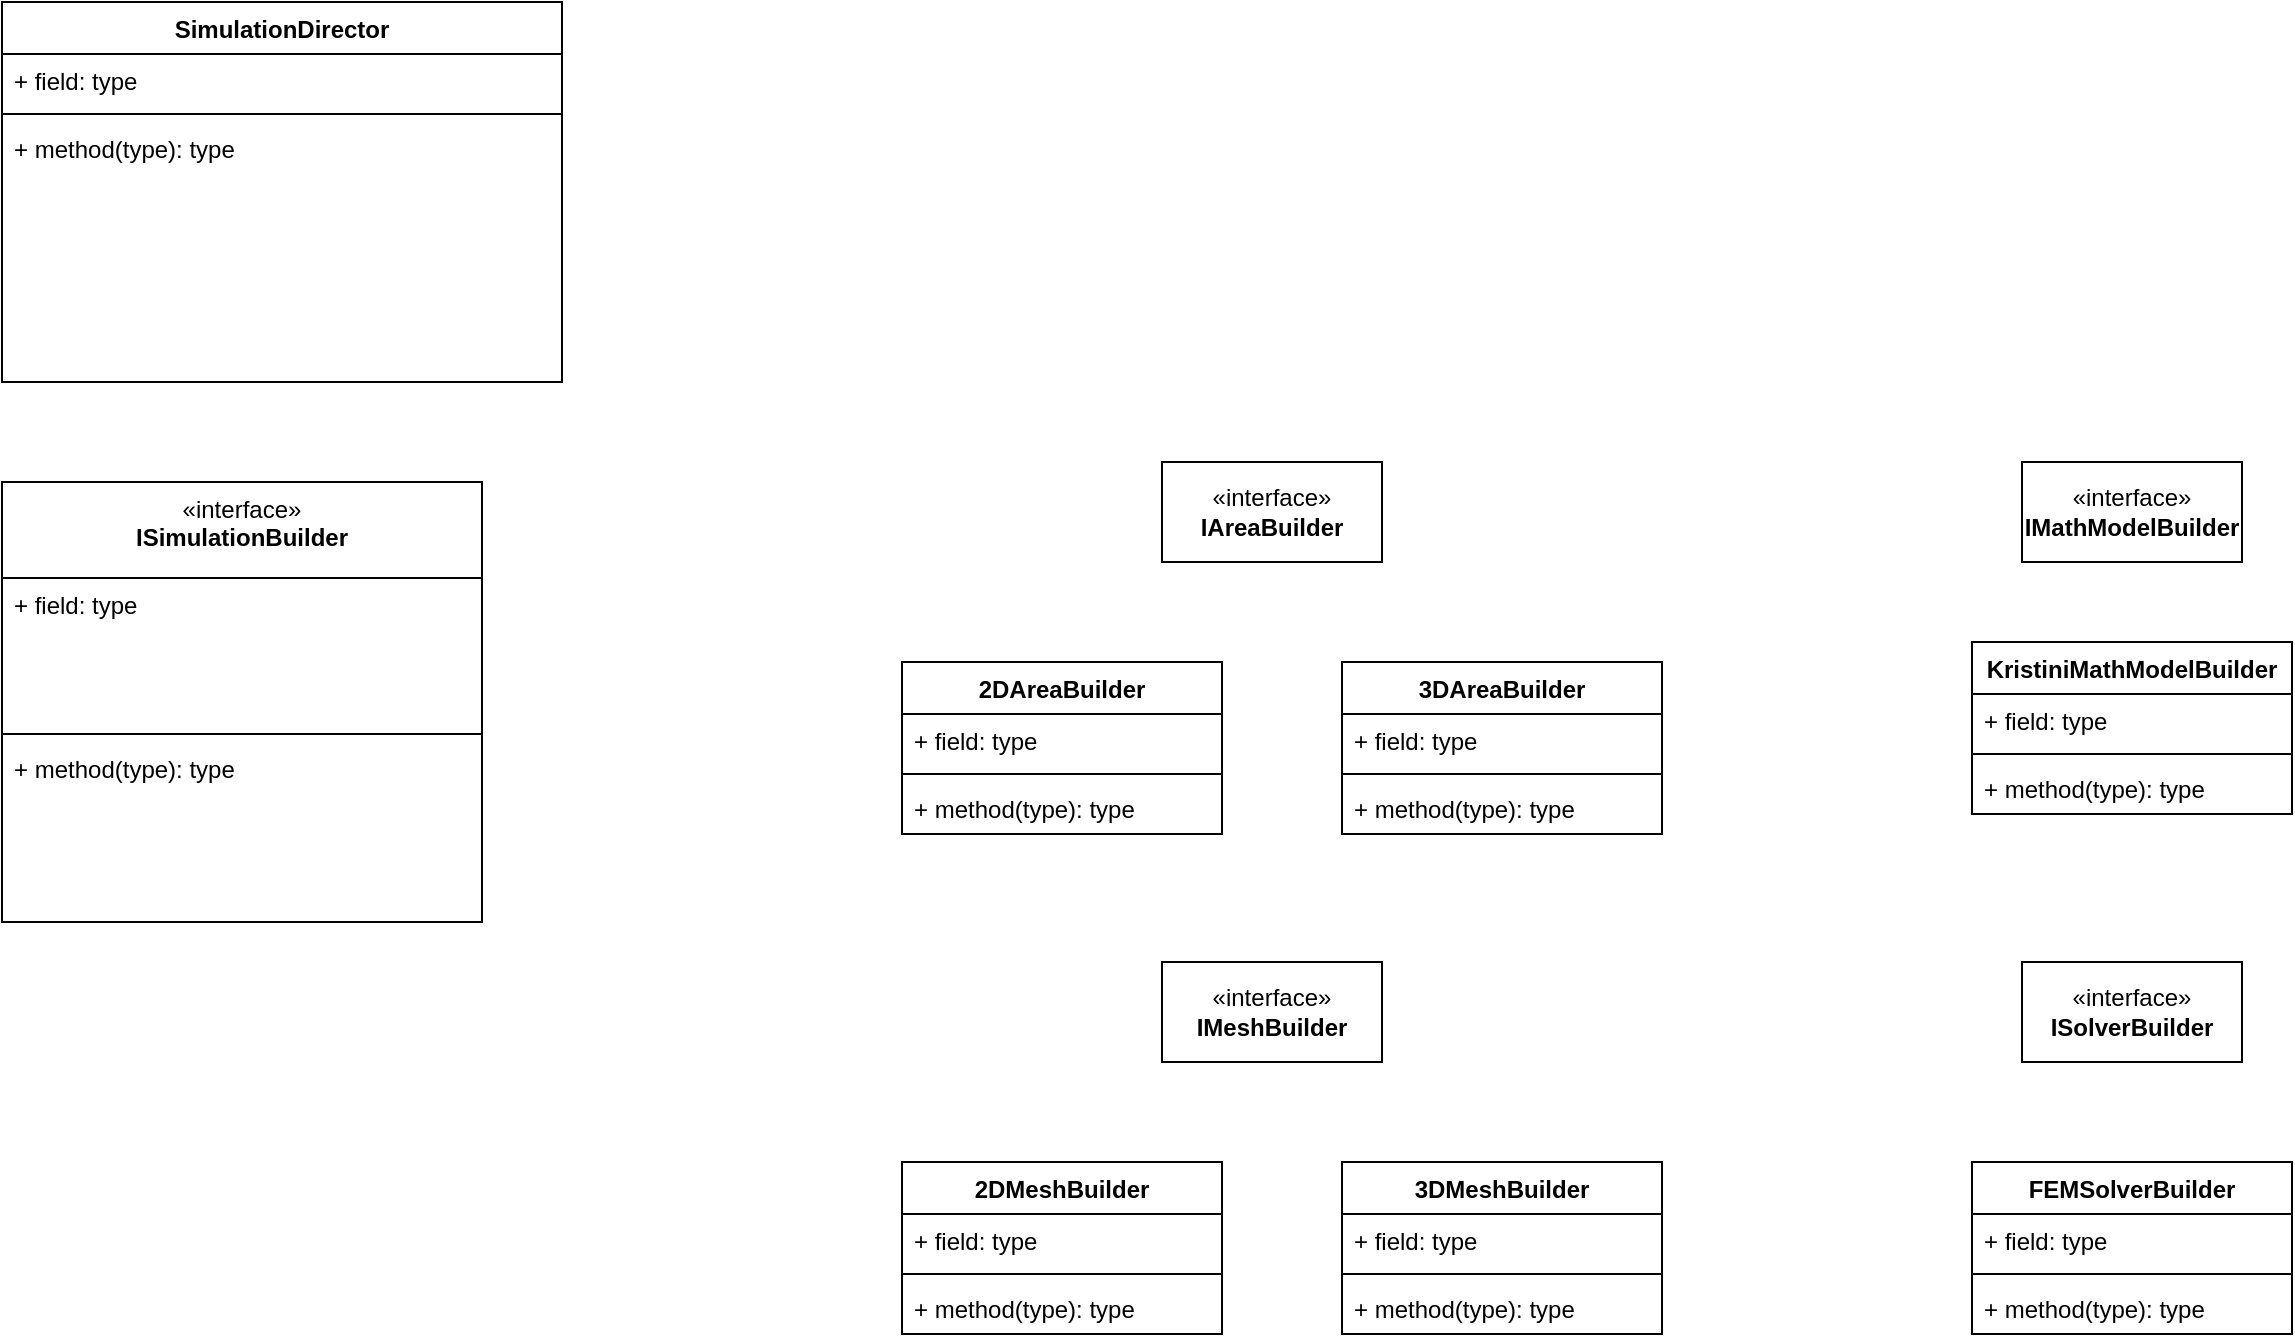 <mxfile version="26.1.1">
  <diagram id="C5RBs43oDa-KdzZeNtuy" name="Page-1">
    <mxGraphModel dx="1718" dy="3826" grid="1" gridSize="10" guides="1" tooltips="1" connect="1" arrows="1" fold="1" page="1" pageScale="1" pageWidth="2000" pageHeight="3000" math="0" shadow="0">
      <root>
        <mxCell id="WIyWlLk6GJQsqaUBKTNV-0" />
        <mxCell id="WIyWlLk6GJQsqaUBKTNV-1" parent="WIyWlLk6GJQsqaUBKTNV-0" />
        <mxCell id="-7lgb-ehq0VJDOSllKbC-0" value="SimulationDirector" style="swimlane;fontStyle=1;align=center;verticalAlign=top;childLayout=stackLayout;horizontal=1;startSize=26;horizontalStack=0;resizeParent=1;resizeParentMax=0;resizeLast=0;collapsible=1;marginBottom=0;whiteSpace=wrap;html=1;" vertex="1" parent="WIyWlLk6GJQsqaUBKTNV-1">
          <mxGeometry x="330" y="-140" width="280" height="190" as="geometry" />
        </mxCell>
        <mxCell id="-7lgb-ehq0VJDOSllKbC-1" value="+ field: type" style="text;strokeColor=none;fillColor=none;align=left;verticalAlign=top;spacingLeft=4;spacingRight=4;overflow=hidden;rotatable=0;points=[[0,0.5],[1,0.5]];portConstraint=eastwest;whiteSpace=wrap;html=1;" vertex="1" parent="-7lgb-ehq0VJDOSllKbC-0">
          <mxGeometry y="26" width="280" height="26" as="geometry" />
        </mxCell>
        <mxCell id="-7lgb-ehq0VJDOSllKbC-2" value="" style="line;strokeWidth=1;fillColor=none;align=left;verticalAlign=middle;spacingTop=-1;spacingLeft=3;spacingRight=3;rotatable=0;labelPosition=right;points=[];portConstraint=eastwest;strokeColor=inherit;" vertex="1" parent="-7lgb-ehq0VJDOSllKbC-0">
          <mxGeometry y="52" width="280" height="8" as="geometry" />
        </mxCell>
        <mxCell id="-7lgb-ehq0VJDOSllKbC-3" value="+ method(type): type" style="text;strokeColor=none;fillColor=none;align=left;verticalAlign=top;spacingLeft=4;spacingRight=4;overflow=hidden;rotatable=0;points=[[0,0.5],[1,0.5]];portConstraint=eastwest;whiteSpace=wrap;html=1;" vertex="1" parent="-7lgb-ehq0VJDOSllKbC-0">
          <mxGeometry y="60" width="280" height="130" as="geometry" />
        </mxCell>
        <mxCell id="-7lgb-ehq0VJDOSllKbC-4" value="«interface»&lt;br&gt;&lt;b&gt;IAreaBuilder&lt;/b&gt;" style="html=1;whiteSpace=wrap;" vertex="1" parent="WIyWlLk6GJQsqaUBKTNV-1">
          <mxGeometry x="910" y="90" width="110" height="50" as="geometry" />
        </mxCell>
        <mxCell id="-7lgb-ehq0VJDOSllKbC-5" value="2DAreaBuilder" style="swimlane;fontStyle=1;align=center;verticalAlign=top;childLayout=stackLayout;horizontal=1;startSize=26;horizontalStack=0;resizeParent=1;resizeParentMax=0;resizeLast=0;collapsible=1;marginBottom=0;whiteSpace=wrap;html=1;" vertex="1" parent="WIyWlLk6GJQsqaUBKTNV-1">
          <mxGeometry x="780" y="190" width="160" height="86" as="geometry" />
        </mxCell>
        <mxCell id="-7lgb-ehq0VJDOSllKbC-6" value="+ field: type" style="text;strokeColor=none;fillColor=none;align=left;verticalAlign=top;spacingLeft=4;spacingRight=4;overflow=hidden;rotatable=0;points=[[0,0.5],[1,0.5]];portConstraint=eastwest;whiteSpace=wrap;html=1;" vertex="1" parent="-7lgb-ehq0VJDOSllKbC-5">
          <mxGeometry y="26" width="160" height="26" as="geometry" />
        </mxCell>
        <mxCell id="-7lgb-ehq0VJDOSllKbC-7" value="" style="line;strokeWidth=1;fillColor=none;align=left;verticalAlign=middle;spacingTop=-1;spacingLeft=3;spacingRight=3;rotatable=0;labelPosition=right;points=[];portConstraint=eastwest;strokeColor=inherit;" vertex="1" parent="-7lgb-ehq0VJDOSllKbC-5">
          <mxGeometry y="52" width="160" height="8" as="geometry" />
        </mxCell>
        <mxCell id="-7lgb-ehq0VJDOSllKbC-8" value="+ method(type): type" style="text;strokeColor=none;fillColor=none;align=left;verticalAlign=top;spacingLeft=4;spacingRight=4;overflow=hidden;rotatable=0;points=[[0,0.5],[1,0.5]];portConstraint=eastwest;whiteSpace=wrap;html=1;" vertex="1" parent="-7lgb-ehq0VJDOSllKbC-5">
          <mxGeometry y="60" width="160" height="26" as="geometry" />
        </mxCell>
        <mxCell id="-7lgb-ehq0VJDOSllKbC-9" value="3DAreaBuilder" style="swimlane;fontStyle=1;align=center;verticalAlign=top;childLayout=stackLayout;horizontal=1;startSize=26;horizontalStack=0;resizeParent=1;resizeParentMax=0;resizeLast=0;collapsible=1;marginBottom=0;whiteSpace=wrap;html=1;" vertex="1" parent="WIyWlLk6GJQsqaUBKTNV-1">
          <mxGeometry x="1000" y="190" width="160" height="86" as="geometry" />
        </mxCell>
        <mxCell id="-7lgb-ehq0VJDOSllKbC-10" value="+ field: type" style="text;strokeColor=none;fillColor=none;align=left;verticalAlign=top;spacingLeft=4;spacingRight=4;overflow=hidden;rotatable=0;points=[[0,0.5],[1,0.5]];portConstraint=eastwest;whiteSpace=wrap;html=1;" vertex="1" parent="-7lgb-ehq0VJDOSllKbC-9">
          <mxGeometry y="26" width="160" height="26" as="geometry" />
        </mxCell>
        <mxCell id="-7lgb-ehq0VJDOSllKbC-11" value="" style="line;strokeWidth=1;fillColor=none;align=left;verticalAlign=middle;spacingTop=-1;spacingLeft=3;spacingRight=3;rotatable=0;labelPosition=right;points=[];portConstraint=eastwest;strokeColor=inherit;" vertex="1" parent="-7lgb-ehq0VJDOSllKbC-9">
          <mxGeometry y="52" width="160" height="8" as="geometry" />
        </mxCell>
        <mxCell id="-7lgb-ehq0VJDOSllKbC-12" value="+ method(type): type" style="text;strokeColor=none;fillColor=none;align=left;verticalAlign=top;spacingLeft=4;spacingRight=4;overflow=hidden;rotatable=0;points=[[0,0.5],[1,0.5]];portConstraint=eastwest;whiteSpace=wrap;html=1;" vertex="1" parent="-7lgb-ehq0VJDOSllKbC-9">
          <mxGeometry y="60" width="160" height="26" as="geometry" />
        </mxCell>
        <mxCell id="-7lgb-ehq0VJDOSllKbC-13" value="«interface»&lt;br&gt;&lt;b&gt;IMeshBuilder&lt;/b&gt;" style="html=1;whiteSpace=wrap;" vertex="1" parent="WIyWlLk6GJQsqaUBKTNV-1">
          <mxGeometry x="910" y="340" width="110" height="50" as="geometry" />
        </mxCell>
        <mxCell id="-7lgb-ehq0VJDOSllKbC-14" value="2D&lt;b&gt;MeshBuilder&lt;/b&gt;" style="swimlane;fontStyle=1;align=center;verticalAlign=top;childLayout=stackLayout;horizontal=1;startSize=26;horizontalStack=0;resizeParent=1;resizeParentMax=0;resizeLast=0;collapsible=1;marginBottom=0;whiteSpace=wrap;html=1;" vertex="1" parent="WIyWlLk6GJQsqaUBKTNV-1">
          <mxGeometry x="780" y="440" width="160" height="86" as="geometry" />
        </mxCell>
        <mxCell id="-7lgb-ehq0VJDOSllKbC-15" value="+ field: type" style="text;strokeColor=none;fillColor=none;align=left;verticalAlign=top;spacingLeft=4;spacingRight=4;overflow=hidden;rotatable=0;points=[[0,0.5],[1,0.5]];portConstraint=eastwest;whiteSpace=wrap;html=1;" vertex="1" parent="-7lgb-ehq0VJDOSllKbC-14">
          <mxGeometry y="26" width="160" height="26" as="geometry" />
        </mxCell>
        <mxCell id="-7lgb-ehq0VJDOSllKbC-16" value="" style="line;strokeWidth=1;fillColor=none;align=left;verticalAlign=middle;spacingTop=-1;spacingLeft=3;spacingRight=3;rotatable=0;labelPosition=right;points=[];portConstraint=eastwest;strokeColor=inherit;" vertex="1" parent="-7lgb-ehq0VJDOSllKbC-14">
          <mxGeometry y="52" width="160" height="8" as="geometry" />
        </mxCell>
        <mxCell id="-7lgb-ehq0VJDOSllKbC-17" value="+ method(type): type" style="text;strokeColor=none;fillColor=none;align=left;verticalAlign=top;spacingLeft=4;spacingRight=4;overflow=hidden;rotatable=0;points=[[0,0.5],[1,0.5]];portConstraint=eastwest;whiteSpace=wrap;html=1;" vertex="1" parent="-7lgb-ehq0VJDOSllKbC-14">
          <mxGeometry y="60" width="160" height="26" as="geometry" />
        </mxCell>
        <mxCell id="-7lgb-ehq0VJDOSllKbC-18" value="3D&lt;b&gt;MeshBuilder&lt;/b&gt;" style="swimlane;fontStyle=1;align=center;verticalAlign=top;childLayout=stackLayout;horizontal=1;startSize=26;horizontalStack=0;resizeParent=1;resizeParentMax=0;resizeLast=0;collapsible=1;marginBottom=0;whiteSpace=wrap;html=1;" vertex="1" parent="WIyWlLk6GJQsqaUBKTNV-1">
          <mxGeometry x="1000" y="440" width="160" height="86" as="geometry" />
        </mxCell>
        <mxCell id="-7lgb-ehq0VJDOSllKbC-19" value="+ field: type" style="text;strokeColor=none;fillColor=none;align=left;verticalAlign=top;spacingLeft=4;spacingRight=4;overflow=hidden;rotatable=0;points=[[0,0.5],[1,0.5]];portConstraint=eastwest;whiteSpace=wrap;html=1;" vertex="1" parent="-7lgb-ehq0VJDOSllKbC-18">
          <mxGeometry y="26" width="160" height="26" as="geometry" />
        </mxCell>
        <mxCell id="-7lgb-ehq0VJDOSllKbC-20" value="" style="line;strokeWidth=1;fillColor=none;align=left;verticalAlign=middle;spacingTop=-1;spacingLeft=3;spacingRight=3;rotatable=0;labelPosition=right;points=[];portConstraint=eastwest;strokeColor=inherit;" vertex="1" parent="-7lgb-ehq0VJDOSllKbC-18">
          <mxGeometry y="52" width="160" height="8" as="geometry" />
        </mxCell>
        <mxCell id="-7lgb-ehq0VJDOSllKbC-21" value="+ method(type): type" style="text;strokeColor=none;fillColor=none;align=left;verticalAlign=top;spacingLeft=4;spacingRight=4;overflow=hidden;rotatable=0;points=[[0,0.5],[1,0.5]];portConstraint=eastwest;whiteSpace=wrap;html=1;" vertex="1" parent="-7lgb-ehq0VJDOSllKbC-18">
          <mxGeometry y="60" width="160" height="26" as="geometry" />
        </mxCell>
        <mxCell id="-7lgb-ehq0VJDOSllKbC-22" value="«interface»&lt;br&gt;&lt;b&gt;IMathModelBuilder&lt;/b&gt;" style="html=1;whiteSpace=wrap;" vertex="1" parent="WIyWlLk6GJQsqaUBKTNV-1">
          <mxGeometry x="1340" y="90" width="110" height="50" as="geometry" />
        </mxCell>
        <mxCell id="-7lgb-ehq0VJDOSllKbC-23" value="KristiniMathModelBuilder" style="swimlane;fontStyle=1;align=center;verticalAlign=top;childLayout=stackLayout;horizontal=1;startSize=26;horizontalStack=0;resizeParent=1;resizeParentMax=0;resizeLast=0;collapsible=1;marginBottom=0;whiteSpace=wrap;html=1;" vertex="1" parent="WIyWlLk6GJQsqaUBKTNV-1">
          <mxGeometry x="1315" y="180" width="160" height="86" as="geometry" />
        </mxCell>
        <mxCell id="-7lgb-ehq0VJDOSllKbC-24" value="+ field: type" style="text;strokeColor=none;fillColor=none;align=left;verticalAlign=top;spacingLeft=4;spacingRight=4;overflow=hidden;rotatable=0;points=[[0,0.5],[1,0.5]];portConstraint=eastwest;whiteSpace=wrap;html=1;" vertex="1" parent="-7lgb-ehq0VJDOSllKbC-23">
          <mxGeometry y="26" width="160" height="26" as="geometry" />
        </mxCell>
        <mxCell id="-7lgb-ehq0VJDOSllKbC-25" value="" style="line;strokeWidth=1;fillColor=none;align=left;verticalAlign=middle;spacingTop=-1;spacingLeft=3;spacingRight=3;rotatable=0;labelPosition=right;points=[];portConstraint=eastwest;strokeColor=inherit;" vertex="1" parent="-7lgb-ehq0VJDOSllKbC-23">
          <mxGeometry y="52" width="160" height="8" as="geometry" />
        </mxCell>
        <mxCell id="-7lgb-ehq0VJDOSllKbC-26" value="+ method(type): type" style="text;strokeColor=none;fillColor=none;align=left;verticalAlign=top;spacingLeft=4;spacingRight=4;overflow=hidden;rotatable=0;points=[[0,0.5],[1,0.5]];portConstraint=eastwest;whiteSpace=wrap;html=1;" vertex="1" parent="-7lgb-ehq0VJDOSllKbC-23">
          <mxGeometry y="60" width="160" height="26" as="geometry" />
        </mxCell>
        <mxCell id="-7lgb-ehq0VJDOSllKbC-31" value="«interface»&lt;br&gt;&lt;b&gt;ISolverBuilder&lt;/b&gt;" style="html=1;whiteSpace=wrap;" vertex="1" parent="WIyWlLk6GJQsqaUBKTNV-1">
          <mxGeometry x="1340" y="340" width="110" height="50" as="geometry" />
        </mxCell>
        <mxCell id="-7lgb-ehq0VJDOSllKbC-32" value="FEMSolverBuilder" style="swimlane;fontStyle=1;align=center;verticalAlign=top;childLayout=stackLayout;horizontal=1;startSize=26;horizontalStack=0;resizeParent=1;resizeParentMax=0;resizeLast=0;collapsible=1;marginBottom=0;whiteSpace=wrap;html=1;" vertex="1" parent="WIyWlLk6GJQsqaUBKTNV-1">
          <mxGeometry x="1315" y="440" width="160" height="86" as="geometry" />
        </mxCell>
        <mxCell id="-7lgb-ehq0VJDOSllKbC-33" value="+ field: type" style="text;strokeColor=none;fillColor=none;align=left;verticalAlign=top;spacingLeft=4;spacingRight=4;overflow=hidden;rotatable=0;points=[[0,0.5],[1,0.5]];portConstraint=eastwest;whiteSpace=wrap;html=1;" vertex="1" parent="-7lgb-ehq0VJDOSllKbC-32">
          <mxGeometry y="26" width="160" height="26" as="geometry" />
        </mxCell>
        <mxCell id="-7lgb-ehq0VJDOSllKbC-34" value="" style="line;strokeWidth=1;fillColor=none;align=left;verticalAlign=middle;spacingTop=-1;spacingLeft=3;spacingRight=3;rotatable=0;labelPosition=right;points=[];portConstraint=eastwest;strokeColor=inherit;" vertex="1" parent="-7lgb-ehq0VJDOSllKbC-32">
          <mxGeometry y="52" width="160" height="8" as="geometry" />
        </mxCell>
        <mxCell id="-7lgb-ehq0VJDOSllKbC-35" value="+ method(type): type" style="text;strokeColor=none;fillColor=none;align=left;verticalAlign=top;spacingLeft=4;spacingRight=4;overflow=hidden;rotatable=0;points=[[0,0.5],[1,0.5]];portConstraint=eastwest;whiteSpace=wrap;html=1;" vertex="1" parent="-7lgb-ehq0VJDOSllKbC-32">
          <mxGeometry y="60" width="160" height="26" as="geometry" />
        </mxCell>
        <mxCell id="-7lgb-ehq0VJDOSllKbC-37" value="&lt;span style=&quot;font-weight: 400;&quot;&gt;«interface»&lt;br&gt;&lt;/span&gt;&lt;b&gt;ISimulationBuilder&lt;/b&gt;&lt;span style=&quot;font-weight: 400;&quot;&gt;&lt;/span&gt;" style="swimlane;fontStyle=1;align=center;verticalAlign=top;childLayout=stackLayout;horizontal=1;startSize=48;horizontalStack=0;resizeParent=1;resizeParentMax=0;resizeLast=0;collapsible=1;marginBottom=0;whiteSpace=wrap;html=1;" vertex="1" parent="WIyWlLk6GJQsqaUBKTNV-1">
          <mxGeometry x="330" y="100" width="240" height="220" as="geometry" />
        </mxCell>
        <mxCell id="-7lgb-ehq0VJDOSllKbC-38" value="+ field: type" style="text;strokeColor=none;fillColor=none;align=left;verticalAlign=top;spacingLeft=4;spacingRight=4;overflow=hidden;rotatable=0;points=[[0,0.5],[1,0.5]];portConstraint=eastwest;whiteSpace=wrap;html=1;" vertex="1" parent="-7lgb-ehq0VJDOSllKbC-37">
          <mxGeometry y="48" width="240" height="74" as="geometry" />
        </mxCell>
        <mxCell id="-7lgb-ehq0VJDOSllKbC-39" value="" style="line;strokeWidth=1;fillColor=none;align=left;verticalAlign=middle;spacingTop=-1;spacingLeft=3;spacingRight=3;rotatable=0;labelPosition=right;points=[];portConstraint=eastwest;strokeColor=inherit;" vertex="1" parent="-7lgb-ehq0VJDOSllKbC-37">
          <mxGeometry y="122" width="240" height="8" as="geometry" />
        </mxCell>
        <mxCell id="-7lgb-ehq0VJDOSllKbC-40" value="+ method(type): type" style="text;strokeColor=none;fillColor=none;align=left;verticalAlign=top;spacingLeft=4;spacingRight=4;overflow=hidden;rotatable=0;points=[[0,0.5],[1,0.5]];portConstraint=eastwest;whiteSpace=wrap;html=1;" vertex="1" parent="-7lgb-ehq0VJDOSllKbC-37">
          <mxGeometry y="130" width="240" height="90" as="geometry" />
        </mxCell>
      </root>
    </mxGraphModel>
  </diagram>
</mxfile>
